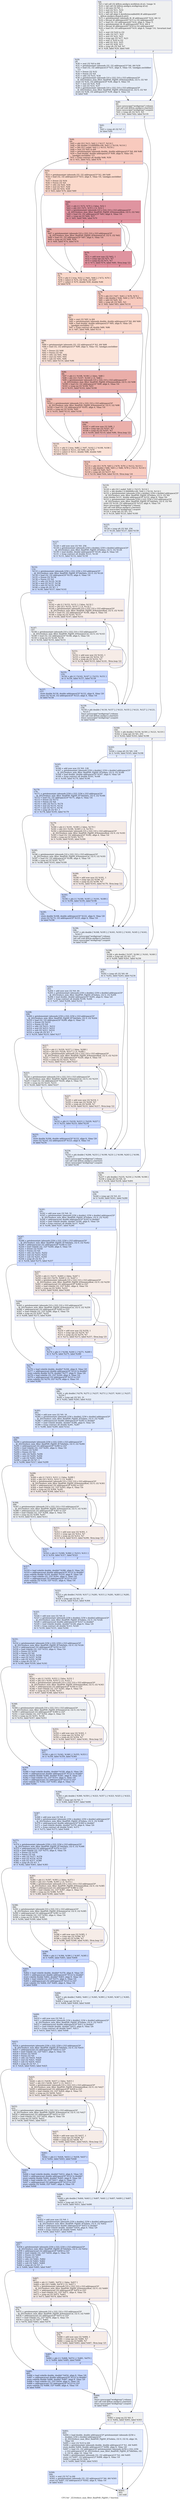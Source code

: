 digraph "CFG for '_Z23reduce_max_filter_finalPdS_PijjiS0_i' function" {
	label="CFG for '_Z23reduce_max_filter_finalPdS_PijjiS0_i' function";

	Node0x6059300 [shape=record,color="#3d50c3ff", style=filled, fillcolor="#dbdcde70",label="{%8:\l  %9 = tail call i32 @llvm.amdgcn.workitem.id.x(), !range !4\l  %10 = tail call i32 @llvm.amdgcn.workgroup.id.x()\l  %11 = shl nsw i32 %5, 1\l  %12 = mul i32 %11, %10\l  %13 = add i32 %12, %9\l  %14 = tail call align 4 dereferenceable(64) i8 addrspace(4)*\l... @llvm.amdgcn.dispatch.ptr()\l  %15 = getelementptr inbounds i8, i8 addrspace(4)* %14, i64 12\l  %16 = bitcast i8 addrspace(4)* %15 to i32 addrspace(4)*\l  %17 = load i32, i32 addrspace(4)* %16, align 4, !tbaa !5\l  %18 = getelementptr i8, i8 addrspace(4)* %14, i64 4\l  %19 = bitcast i8 addrspace(4)* %18 to i16 addrspace(4)*\l  %20 = load i16, i16 addrspace(4)* %19, align 4, !range !14, !invariant.load\l... !15\l  %21 = zext i16 %20 to i32\l  %22 = udiv i32 %17, %21\l  %23 = mul i32 %22, %21\l  %24 = icmp ugt i32 %17, %23\l  %25 = zext i1 %24 to i32\l  %26 = add i32 %22, %25\l  %27 = mul i32 %26, %11\l  %28 = icmp ult i32 %9, %7\l  br i1 %28, label %29, label %40\l|{<s0>T|<s1>F}}"];
	Node0x6059300:s0 -> Node0x605b970;
	Node0x6059300:s1 -> Node0x605ba00;
	Node0x605b970 [shape=record,color="#3d50c3ff", style=filled, fillcolor="#c7d7f070",label="{%29:\l29:                                               \l  %30 = zext i32 %9 to i64\l  %31 = getelementptr inbounds i32, i32 addrspace(1)* %6, i64 %30\l  %32 = load i32, i32 addrspace(1)* %31, align 4, !tbaa !16, !amdgpu.noclobber\l... !15\l  %33 = freeze i32 %32\l  %34 = freeze i32 %4\l  %35 = udiv i32 %33, %34\l  %36 = getelementptr inbounds [10 x i32], [10 x i32] addrspace(3)*\l... @_ZZ23reduce_max_filter_finalPdS_PijjiS0_iE9smaxesRow, i32 0, i32 %9\l  store i32 %35, i32 addrspace(3)* %36, align 4, !tbaa !16\l  %37 = mul i32 %35, %34\l  %38 = sub i32 %33, %37\l  %39 = getelementptr inbounds [10 x i32], [10 x i32] addrspace(3)*\l... @_ZZ23reduce_max_filter_finalPdS_PijjiS0_iE9smaxesCol, i32 0, i32 %9\l  store i32 %38, i32 addrspace(3)* %39, align 4, !tbaa !16\l  br label %40\l}"];
	Node0x605b970 -> Node0x605ba00;
	Node0x605ba00 [shape=record,color="#3d50c3ff", style=filled, fillcolor="#dbdcde70",label="{%40:\l40:                                               \l  fence syncscope(\"workgroup\") release\l  tail call void @llvm.amdgcn.s.barrier()\l  fence syncscope(\"workgroup\") acquire\l  %41 = icmp ult i32 %13, %3\l  br i1 %41, label %42, label %119\l|{<s0>T|<s1>F}}"];
	Node0x605ba00:s0 -> Node0x605d4a0;
	Node0x605ba00:s1 -> Node0x605d530;
	Node0x605d4a0 [shape=record,color="#3d50c3ff", style=filled, fillcolor="#c7d7f070",label="{%42:\l42:                                               \l  %43 = icmp slt i32 %7, 1\l  br label %44\l}"];
	Node0x605d4a0 -> Node0x605d700;
	Node0x605d700 [shape=record,color="#3d50c3ff", style=filled, fillcolor="#ef886b70",label="{%44:\l44:                                               \l  %45 = phi i32 [ %13, %42 ], [ %117, %114 ]\l  %46 = phi double [ 0.000000e+00, %42 ], [ %116, %114 ]\l  %47 = phi i32 [ undef, %42 ], [ %115, %114 ]\l  %48 = zext i32 %45 to i64\l  %49 = getelementptr inbounds double, double addrspace(1)* %0, i64 %48\l  %50 = load double, double addrspace(1)* %49, align 8, !tbaa !20,\l... !amdgpu.noclobber !15\l  %51 = fcmp contract olt double %46, %50\l  br i1 %51, label %52, label %78\l|{<s0>T|<s1>F}}"];
	Node0x605d700:s0 -> Node0x605e930;
	Node0x605d700:s1 -> Node0x605e9c0;
	Node0x605e930 [shape=record,color="#3d50c3ff", style=filled, fillcolor="#f7a88970",label="{%52:\l52:                                               \l  %53 = getelementptr inbounds i32, i32 addrspace(1)* %2, i64 %48\l  %54 = load i32, i32 addrspace(1)* %53, align 4, !tbaa !16, !amdgpu.noclobber\l... !15\l  %55 = freeze i32 %54\l  %56 = freeze i32 %4\l  %57 = sdiv i32 %55, %56\l  %58 = mul i32 %57, %56\l  %59 = sub i32 %55, %58\l  br i1 %43, label %74, label %60\l|{<s0>T|<s1>F}}"];
	Node0x605e930:s0 -> Node0x605eea0;
	Node0x605e930:s1 -> Node0x605ef30;
	Node0x605ef30 [shape=record,color="#b70d28ff", style=filled, fillcolor="#b70d2870",label="{%60:\l60:                                               \l  %61 = phi i1 [ %72, %70 ], [ false, %52 ]\l  %62 = phi i32 [ %71, %70 ], [ 0, %52 ]\l  %63 = getelementptr inbounds [10 x i32], [10 x i32] addrspace(3)*\l... @_ZZ23reduce_max_filter_finalPdS_PijjiS0_iE9smaxesRow, i32 0, i32 %62\l  %64 = load i32, i32 addrspace(3)* %63, align 4, !tbaa !16\l  %65 = icmp eq i32 %64, %57\l  br i1 %65, label %66, label %70\l|{<s0>T|<s1>F}}"];
	Node0x605ef30:s0 -> Node0x605c4a0;
	Node0x605ef30:s1 -> Node0x605f070;
	Node0x605c4a0 [shape=record,color="#3d50c3ff", style=filled, fillcolor="#d0473d70",label="{%66:\l66:                                               \l  %67 = getelementptr inbounds [10 x i32], [10 x i32] addrspace(3)*\l... @_ZZ23reduce_max_filter_finalPdS_PijjiS0_iE9smaxesCol, i32 0, i32 %62\l  %68 = load i32, i32 addrspace(3)* %67, align 4, !tbaa !16\l  %69 = icmp eq i32 %68, %59\l  br i1 %69, label %74, label %70\l|{<s0>T|<s1>F}}"];
	Node0x605c4a0:s0 -> Node0x605eea0;
	Node0x605c4a0:s1 -> Node0x605f070;
	Node0x605f070 [shape=record,color="#b70d28ff", style=filled, fillcolor="#b70d2870",label="{%70:\l70:                                               \l  %71 = add nuw nsw i32 %62, 1\l  %72 = icmp sge i32 %71, %7\l  %73 = icmp eq i32 %71, %7\l  br i1 %73, label %74, label %60, !llvm.loop !22\l|{<s0>T|<s1>F}}"];
	Node0x605f070:s0 -> Node0x605eea0;
	Node0x605f070:s1 -> Node0x605ef30;
	Node0x605eea0 [shape=record,color="#3d50c3ff", style=filled, fillcolor="#f7a88970",label="{%74:\l74:                                               \l  %75 = phi i1 [ true, %52 ], [ %61, %66 ], [ %72, %70 ]\l  %76 = select i1 %75, i32 %54, i32 %47\l  %77 = select i1 %75, double %50, double %46\l  br label %78\l}"];
	Node0x605eea0 -> Node0x605e9c0;
	Node0x605e9c0 [shape=record,color="#3d50c3ff", style=filled, fillcolor="#ef886b70",label="{%78:\l78:                                               \l  %79 = phi i32 [ %47, %44 ], [ %76, %74 ]\l  %80 = phi double [ %46, %44 ], [ %77, %74 ]\l  %81 = add i32 %45, %5\l  %82 = icmp ult i32 %81, %3\l  br i1 %82, label %83, label %114\l|{<s0>T|<s1>F}}"];
	Node0x605e9c0:s0 -> Node0x60602a0;
	Node0x605e9c0:s1 -> Node0x605d7c0;
	Node0x60602a0 [shape=record,color="#3d50c3ff", style=filled, fillcolor="#f7a88970",label="{%83:\l83:                                               \l  %84 = zext i32 %81 to i64\l  %85 = getelementptr inbounds double, double addrspace(1)* %0, i64 %84\l  %86 = load double, double addrspace(1)* %85, align 8, !tbaa !20,\l... !amdgpu.noclobber !15\l  %87 = fcmp contract olt double %80, %86\l  br i1 %87, label %88, label %114\l|{<s0>T|<s1>F}}"];
	Node0x60602a0:s0 -> Node0x6060bc0;
	Node0x60602a0:s1 -> Node0x605d7c0;
	Node0x6060bc0 [shape=record,color="#3d50c3ff", style=filled, fillcolor="#f6bfa670",label="{%88:\l88:                                               \l  %89 = getelementptr inbounds i32, i32 addrspace(1)* %2, i64 %84\l  %90 = load i32, i32 addrspace(1)* %89, align 4, !tbaa !16, !amdgpu.noclobber\l... !15\l  %91 = freeze i32 %90\l  %92 = freeze i32 %4\l  %93 = sdiv i32 %91, %92\l  %94 = mul i32 %93, %92\l  %95 = sub i32 %91, %94\l  br i1 %43, label %110, label %96\l|{<s0>T|<s1>F}}"];
	Node0x6060bc0:s0 -> Node0x6061060;
	Node0x6060bc0:s1 -> Node0x60610b0;
	Node0x60610b0 [shape=record,color="#3d50c3ff", style=filled, fillcolor="#d0473d70",label="{%96:\l96:                                               \l  %97 = phi i1 [ %108, %106 ], [ false, %88 ]\l  %98 = phi i32 [ %107, %106 ], [ 0, %88 ]\l  %99 = getelementptr inbounds [10 x i32], [10 x i32] addrspace(3)*\l... @_ZZ23reduce_max_filter_finalPdS_PijjiS0_iE9smaxesRow, i32 0, i32 %98\l  %100 = load i32, i32 addrspace(3)* %99, align 4, !tbaa !16\l  %101 = icmp eq i32 %100, %93\l  br i1 %101, label %102, label %106\l|{<s0>T|<s1>F}}"];
	Node0x60610b0:s0 -> Node0x6061670;
	Node0x60610b0:s1 -> Node0x60611f0;
	Node0x6061670 [shape=record,color="#3d50c3ff", style=filled, fillcolor="#e5705870",label="{%102:\l102:                                              \l  %103 = getelementptr inbounds [10 x i32], [10 x i32] addrspace(3)*\l... @_ZZ23reduce_max_filter_finalPdS_PijjiS0_iE9smaxesCol, i32 0, i32 %98\l  %104 = load i32, i32 addrspace(3)* %103, align 4, !tbaa !16\l  %105 = icmp eq i32 %104, %95\l  br i1 %105, label %110, label %106\l|{<s0>T|<s1>F}}"];
	Node0x6061670:s0 -> Node0x6061060;
	Node0x6061670:s1 -> Node0x60611f0;
	Node0x60611f0 [shape=record,color="#3d50c3ff", style=filled, fillcolor="#d24b4070",label="{%106:\l106:                                              \l  %107 = add nuw nsw i32 %98, 1\l  %108 = icmp sge i32 %107, %7\l  %109 = icmp eq i32 %107, %7\l  br i1 %109, label %110, label %96, !llvm.loop !22\l|{<s0>T|<s1>F}}"];
	Node0x60611f0:s0 -> Node0x6061060;
	Node0x60611f0:s1 -> Node0x60610b0;
	Node0x6061060 [shape=record,color="#3d50c3ff", style=filled, fillcolor="#f6bfa670",label="{%110:\l110:                                              \l  %111 = phi i1 [ true, %88 ], [ %97, %102 ], [ %108, %106 ]\l  %112 = select i1 %111, i32 %90, i32 %79\l  %113 = select i1 %111, double %86, double %80\l  br label %114\l}"];
	Node0x6061060 -> Node0x605d7c0;
	Node0x605d7c0 [shape=record,color="#3d50c3ff", style=filled, fillcolor="#ef886b70",label="{%114:\l114:                                              \l  %115 = phi i32 [ %79, %83 ], [ %79, %78 ], [ %112, %110 ]\l  %116 = phi double [ %80, %83 ], [ %80, %78 ], [ %113, %110 ]\l  %117 = add i32 %45, %27\l  %118 = icmp ult i32 %117, %3\l  br i1 %118, label %44, label %119, !llvm.loop !24\l|{<s0>T|<s1>F}}"];
	Node0x605d7c0:s0 -> Node0x605d700;
	Node0x605d7c0:s1 -> Node0x605d530;
	Node0x605d530 [shape=record,color="#3d50c3ff", style=filled, fillcolor="#dbdcde70",label="{%119:\l119:                                              \l  %120 = phi i32 [ undef, %40 ], [ %115, %114 ]\l  %121 = phi double [ 0.000000e+00, %40 ], [ %116, %114 ]\l  %122 = getelementptr inbounds [256 x double], [256 x double] addrspace(3)*\l... @_ZZ23reduce_max_filter_finalPdS_PijjiS0_iE5sdata, i32 0, i32 %9\l  store double %121, double addrspace(3)* %122, align 8, !tbaa !20\l  %123 = getelementptr inbounds [256 x i32], [256 x i32] addrspace(3)*\l... @_ZZ23reduce_max_filter_finalPdS_PijjiS0_iE7idxData, i32 0, i32 %9\l  store i32 %120, i32 addrspace(3)* %123, align 4, !tbaa !16\l  fence syncscope(\"workgroup\") release\l  tail call void @llvm.amdgcn.s.barrier()\l  fence syncscope(\"workgroup\") acquire\l  %124 = icmp sgt i32 %5, 511\l  br i1 %124, label %125, label %160\l|{<s0>T|<s1>F}}"];
	Node0x605d530:s0 -> Node0x6062f30;
	Node0x605d530:s1 -> Node0x6062f80;
	Node0x6062f30 [shape=record,color="#3d50c3ff", style=filled, fillcolor="#c7d7f070",label="{%125:\l125:                                              \l  %126 = icmp ult i32 %9, 256\l  br i1 %126, label %127, label %158\l|{<s0>T|<s1>F}}"];
	Node0x6062f30:s0 -> Node0x6063110;
	Node0x6062f30:s1 -> Node0x6063160;
	Node0x6063110 [shape=record,color="#3d50c3ff", style=filled, fillcolor="#aec9fc70",label="{%127:\l127:                                              \l  %128 = add nuw nsw i32 %9, 256\l  %129 = getelementptr inbounds [256 x double], [256 x double] addrspace(3)*\l... @_ZZ23reduce_max_filter_finalPdS_PijjiS0_iE5sdata, i32 0, i32 %128\l  %130 = load double, double addrspace(3)* %129, align 8, !tbaa !20\l  %131 = fcmp contract olt double %121, %130\l  br i1 %131, label %132, label %158\l|{<s0>T|<s1>F}}"];
	Node0x6063110:s0 -> Node0x605f680;
	Node0x6063110:s1 -> Node0x6063160;
	Node0x605f680 [shape=record,color="#3d50c3ff", style=filled, fillcolor="#93b5fe70",label="{%132:\l132:                                              \l  %133 = getelementptr inbounds [256 x i32], [256 x i32] addrspace(3)*\l... @_ZZ23reduce_max_filter_finalPdS_PijjiS0_iE7idxData, i32 0, i32 %128\l  %134 = load i32, i32 addrspace(3)* %133, align 4, !tbaa !16\l  %135 = freeze i32 %134\l  %136 = freeze i32 %4\l  %137 = sdiv i32 %135, %136\l  %138 = mul i32 %137, %136\l  %139 = sub i32 %135, %138\l  %140 = icmp slt i32 %7, 1\l  br i1 %140, label %157, label %141\l|{<s0>T|<s1>F}}"];
	Node0x605f680:s0 -> Node0x6063e20;
	Node0x605f680:s1 -> Node0x6063e70;
	Node0x6063e70 [shape=record,color="#3d50c3ff", style=filled, fillcolor="#ead5c970",label="{%141:\l141:                                              \l  %142 = phi i1 [ %153, %151 ], [ false, %132 ]\l  %143 = phi i32 [ %152, %151 ], [ 0, %132 ]\l  %144 = getelementptr inbounds [10 x i32], [10 x i32] addrspace(3)*\l... @_ZZ23reduce_max_filter_finalPdS_PijjiS0_iE9smaxesRow, i32 0, i32 %143\l  %145 = load i32, i32 addrspace(3)* %144, align 4, !tbaa !16\l  %146 = icmp eq i32 %145, %137\l  br i1 %146, label %147, label %151\l|{<s0>T|<s1>F}}"];
	Node0x6063e70:s0 -> Node0x60642e0;
	Node0x6063e70:s1 -> Node0x6063f70;
	Node0x60642e0 [shape=record,color="#3d50c3ff", style=filled, fillcolor="#d6dce470",label="{%147:\l147:                                              \l  %148 = getelementptr inbounds [10 x i32], [10 x i32] addrspace(3)*\l... @_ZZ23reduce_max_filter_finalPdS_PijjiS0_iE9smaxesCol, i32 0, i32 %143\l  %149 = load i32, i32 addrspace(3)* %148, align 4, !tbaa !16\l  %150 = icmp eq i32 %149, %139\l  br i1 %150, label %155, label %151\l|{<s0>T|<s1>F}}"];
	Node0x60642e0:s0 -> Node0x60645a0;
	Node0x60642e0:s1 -> Node0x6063f70;
	Node0x6063f70 [shape=record,color="#3d50c3ff", style=filled, fillcolor="#ead5c970",label="{%151:\l151:                                              \l  %152 = add nuw nsw i32 %143, 1\l  %153 = icmp sge i32 %152, %7\l  %154 = icmp eq i32 %152, %7\l  br i1 %154, label %155, label %141, !llvm.loop !22\l|{<s0>T|<s1>F}}"];
	Node0x6063f70:s0 -> Node0x60645a0;
	Node0x6063f70:s1 -> Node0x6063e70;
	Node0x60645a0 [shape=record,color="#3d50c3ff", style=filled, fillcolor="#85a8fc70",label="{%155:\l155:                                              \l  %156 = phi i1 [ %142, %147 ], [ %153, %151 ]\l  br i1 %156, label %157, label %158\l|{<s0>T|<s1>F}}"];
	Node0x60645a0:s0 -> Node0x6063e20;
	Node0x60645a0:s1 -> Node0x6063160;
	Node0x6063e20 [shape=record,color="#3d50c3ff", style=filled, fillcolor="#85a8fc70",label="{%157:\l157:                                              \l  store double %130, double addrspace(3)* %122, align 8, !tbaa !20\l  store i32 %134, i32 addrspace(3)* %123, align 4, !tbaa !16\l  br label %158\l}"];
	Node0x6063e20 -> Node0x6063160;
	Node0x6063160 [shape=record,color="#3d50c3ff", style=filled, fillcolor="#c7d7f070",label="{%158:\l158:                                              \l  %159 = phi double [ %130, %157 ], [ %121, %155 ], [ %121, %127 ], [ %121,\l... %125 ]\l  fence syncscope(\"workgroup\") release\l  tail call void @llvm.amdgcn.s.barrier()\l  fence syncscope(\"workgroup\") acquire\l  br label %160\l}"];
	Node0x6063160 -> Node0x6062f80;
	Node0x6062f80 [shape=record,color="#3d50c3ff", style=filled, fillcolor="#dbdcde70",label="{%160:\l160:                                              \l  %161 = phi double [ %159, %158 ], [ %121, %119 ]\l  %162 = icmp sgt i32 %5, 255\l  br i1 %162, label %163, label %198\l|{<s0>T|<s1>F}}"];
	Node0x6062f80:s0 -> Node0x6064fb0;
	Node0x6062f80:s1 -> Node0x6065000;
	Node0x6064fb0 [shape=record,color="#3d50c3ff", style=filled, fillcolor="#c7d7f070",label="{%163:\l163:                                              \l  %164 = icmp ult i32 %9, 128\l  br i1 %164, label %165, label %196\l|{<s0>T|<s1>F}}"];
	Node0x6064fb0:s0 -> Node0x6065190;
	Node0x6064fb0:s1 -> Node0x60651e0;
	Node0x6065190 [shape=record,color="#3d50c3ff", style=filled, fillcolor="#aec9fc70",label="{%165:\l165:                                              \l  %166 = add nuw nsw i32 %9, 128\l  %167 = getelementptr inbounds [256 x double], [256 x double] addrspace(3)*\l... @_ZZ23reduce_max_filter_finalPdS_PijjiS0_iE5sdata, i32 0, i32 %166\l  %168 = load double, double addrspace(3)* %167, align 8, !tbaa !20\l  %169 = fcmp contract olt double %161, %168\l  br i1 %169, label %170, label %196\l|{<s0>T|<s1>F}}"];
	Node0x6065190:s0 -> Node0x6065590;
	Node0x6065190:s1 -> Node0x60651e0;
	Node0x6065590 [shape=record,color="#3d50c3ff", style=filled, fillcolor="#93b5fe70",label="{%170:\l170:                                              \l  %171 = getelementptr inbounds [256 x i32], [256 x i32] addrspace(3)*\l... @_ZZ23reduce_max_filter_finalPdS_PijjiS0_iE7idxData, i32 0, i32 %166\l  %172 = load i32, i32 addrspace(3)* %171, align 4, !tbaa !16\l  %173 = freeze i32 %172\l  %174 = freeze i32 %4\l  %175 = sdiv i32 %173, %174\l  %176 = mul i32 %175, %174\l  %177 = sub i32 %173, %176\l  %178 = icmp slt i32 %7, 1\l  br i1 %178, label %195, label %179\l|{<s0>T|<s1>F}}"];
	Node0x6065590:s0 -> Node0x6065ae0;
	Node0x6065590:s1 -> Node0x6065b30;
	Node0x6065b30 [shape=record,color="#3d50c3ff", style=filled, fillcolor="#ead5c970",label="{%179:\l179:                                              \l  %180 = phi i1 [ %191, %189 ], [ false, %170 ]\l  %181 = phi i32 [ %190, %189 ], [ 0, %170 ]\l  %182 = getelementptr inbounds [10 x i32], [10 x i32] addrspace(3)*\l... @_ZZ23reduce_max_filter_finalPdS_PijjiS0_iE9smaxesRow, i32 0, i32 %181\l  %183 = load i32, i32 addrspace(3)* %182, align 4, !tbaa !16\l  %184 = icmp eq i32 %183, %175\l  br i1 %184, label %185, label %189\l|{<s0>T|<s1>F}}"];
	Node0x6065b30:s0 -> Node0x6065fd0;
	Node0x6065b30:s1 -> Node0x6065c30;
	Node0x6065fd0 [shape=record,color="#3d50c3ff", style=filled, fillcolor="#d6dce470",label="{%185:\l185:                                              \l  %186 = getelementptr inbounds [10 x i32], [10 x i32] addrspace(3)*\l... @_ZZ23reduce_max_filter_finalPdS_PijjiS0_iE9smaxesCol, i32 0, i32 %181\l  %187 = load i32, i32 addrspace(3)* %186, align 4, !tbaa !16\l  %188 = icmp eq i32 %187, %177\l  br i1 %188, label %193, label %189\l|{<s0>T|<s1>F}}"];
	Node0x6065fd0:s0 -> Node0x6066290;
	Node0x6065fd0:s1 -> Node0x6065c30;
	Node0x6065c30 [shape=record,color="#3d50c3ff", style=filled, fillcolor="#ead5c970",label="{%189:\l189:                                              \l  %190 = add nuw nsw i32 %181, 1\l  %191 = icmp sge i32 %190, %7\l  %192 = icmp eq i32 %190, %7\l  br i1 %192, label %193, label %179, !llvm.loop !22\l|{<s0>T|<s1>F}}"];
	Node0x6065c30:s0 -> Node0x6066290;
	Node0x6065c30:s1 -> Node0x6065b30;
	Node0x6066290 [shape=record,color="#3d50c3ff", style=filled, fillcolor="#85a8fc70",label="{%193:\l193:                                              \l  %194 = phi i1 [ %180, %185 ], [ %191, %189 ]\l  br i1 %194, label %195, label %196\l|{<s0>T|<s1>F}}"];
	Node0x6066290:s0 -> Node0x6065ae0;
	Node0x6066290:s1 -> Node0x60651e0;
	Node0x6065ae0 [shape=record,color="#3d50c3ff", style=filled, fillcolor="#85a8fc70",label="{%195:\l195:                                              \l  store double %168, double addrspace(3)* %122, align 8, !tbaa !20\l  store i32 %172, i32 addrspace(3)* %123, align 4, !tbaa !16\l  br label %196\l}"];
	Node0x6065ae0 -> Node0x60651e0;
	Node0x60651e0 [shape=record,color="#3d50c3ff", style=filled, fillcolor="#c7d7f070",label="{%196:\l196:                                              \l  %197 = phi double [ %168, %195 ], [ %161, %193 ], [ %161, %165 ], [ %161,\l... %163 ]\l  fence syncscope(\"workgroup\") release\l  tail call void @llvm.amdgcn.s.barrier()\l  fence syncscope(\"workgroup\") acquire\l  br label %198\l}"];
	Node0x60651e0 -> Node0x6065000;
	Node0x6065000 [shape=record,color="#3d50c3ff", style=filled, fillcolor="#dbdcde70",label="{%198:\l198:                                              \l  %199 = phi double [ %197, %196 ], [ %161, %160 ]\l  %200 = icmp sgt i32 %5, 127\l  br i1 %200, label %201, label %236\l|{<s0>T|<s1>F}}"];
	Node0x6065000:s0 -> Node0x6066ca0;
	Node0x6065000:s1 -> Node0x6066cf0;
	Node0x6066ca0 [shape=record,color="#3d50c3ff", style=filled, fillcolor="#c7d7f070",label="{%201:\l201:                                              \l  %202 = icmp ult i32 %9, 64\l  br i1 %202, label %203, label %234\l|{<s0>T|<s1>F}}"];
	Node0x6066ca0:s0 -> Node0x6066e80;
	Node0x6066ca0:s1 -> Node0x6066ed0;
	Node0x6066e80 [shape=record,color="#3d50c3ff", style=filled, fillcolor="#aec9fc70",label="{%203:\l203:                                              \l  %204 = add nuw nsw i32 %9, 64\l  %205 = getelementptr inbounds [256 x double], [256 x double] addrspace(3)*\l... @_ZZ23reduce_max_filter_finalPdS_PijjiS0_iE5sdata, i32 0, i32 %204\l  %206 = load double, double addrspace(3)* %205, align 8, !tbaa !20\l  %207 = fcmp contract olt double %199, %206\l  br i1 %207, label %208, label %234\l|{<s0>T|<s1>F}}"];
	Node0x6066e80:s0 -> Node0x6067280;
	Node0x6066e80:s1 -> Node0x6066ed0;
	Node0x6067280 [shape=record,color="#3d50c3ff", style=filled, fillcolor="#93b5fe70",label="{%208:\l208:                                              \l  %209 = getelementptr inbounds [256 x i32], [256 x i32] addrspace(3)*\l... @_ZZ23reduce_max_filter_finalPdS_PijjiS0_iE7idxData, i32 0, i32 %204\l  %210 = load i32, i32 addrspace(3)* %209, align 4, !tbaa !16\l  %211 = freeze i32 %210\l  %212 = freeze i32 %4\l  %213 = sdiv i32 %211, %212\l  %214 = mul i32 %213, %212\l  %215 = sub i32 %211, %214\l  %216 = icmp slt i32 %7, 1\l  br i1 %216, label %233, label %217\l|{<s0>T|<s1>F}}"];
	Node0x6067280:s0 -> Node0x60677d0;
	Node0x6067280:s1 -> Node0x6067820;
	Node0x6067820 [shape=record,color="#3d50c3ff", style=filled, fillcolor="#ead5c970",label="{%217:\l217:                                              \l  %218 = phi i1 [ %229, %227 ], [ false, %208 ]\l  %219 = phi i32 [ %228, %227 ], [ 0, %208 ]\l  %220 = getelementptr inbounds [10 x i32], [10 x i32] addrspace(3)*\l... @_ZZ23reduce_max_filter_finalPdS_PijjiS0_iE9smaxesRow, i32 0, i32 %219\l  %221 = load i32, i32 addrspace(3)* %220, align 4, !tbaa !16\l  %222 = icmp eq i32 %221, %213\l  br i1 %222, label %223, label %227\l|{<s0>T|<s1>F}}"];
	Node0x6067820:s0 -> Node0x6067cf0;
	Node0x6067820:s1 -> Node0x6067920;
	Node0x6067cf0 [shape=record,color="#3d50c3ff", style=filled, fillcolor="#d6dce470",label="{%223:\l223:                                              \l  %224 = getelementptr inbounds [10 x i32], [10 x i32] addrspace(3)*\l... @_ZZ23reduce_max_filter_finalPdS_PijjiS0_iE9smaxesCol, i32 0, i32 %219\l  %225 = load i32, i32 addrspace(3)* %224, align 4, !tbaa !16\l  %226 = icmp eq i32 %225, %215\l  br i1 %226, label %231, label %227\l|{<s0>T|<s1>F}}"];
	Node0x6067cf0:s0 -> Node0x6067fb0;
	Node0x6067cf0:s1 -> Node0x6067920;
	Node0x6067920 [shape=record,color="#3d50c3ff", style=filled, fillcolor="#ead5c970",label="{%227:\l227:                                              \l  %228 = add nuw nsw i32 %219, 1\l  %229 = icmp sge i32 %228, %7\l  %230 = icmp eq i32 %228, %7\l  br i1 %230, label %231, label %217, !llvm.loop !22\l|{<s0>T|<s1>F}}"];
	Node0x6067920:s0 -> Node0x6067fb0;
	Node0x6067920:s1 -> Node0x6067820;
	Node0x6067fb0 [shape=record,color="#3d50c3ff", style=filled, fillcolor="#85a8fc70",label="{%231:\l231:                                              \l  %232 = phi i1 [ %218, %223 ], [ %229, %227 ]\l  br i1 %232, label %233, label %234\l|{<s0>T|<s1>F}}"];
	Node0x6067fb0:s0 -> Node0x60677d0;
	Node0x6067fb0:s1 -> Node0x6066ed0;
	Node0x60677d0 [shape=record,color="#3d50c3ff", style=filled, fillcolor="#85a8fc70",label="{%233:\l233:                                              \l  store double %206, double addrspace(3)* %122, align 8, !tbaa !20\l  store i32 %210, i32 addrspace(3)* %123, align 4, !tbaa !16\l  br label %234\l}"];
	Node0x60677d0 -> Node0x6066ed0;
	Node0x6066ed0 [shape=record,color="#3d50c3ff", style=filled, fillcolor="#c7d7f070",label="{%234:\l234:                                              \l  %235 = phi double [ %206, %233 ], [ %199, %231 ], [ %199, %203 ], [ %199,\l... %201 ]\l  fence syncscope(\"workgroup\") release\l  tail call void @llvm.amdgcn.s.barrier()\l  fence syncscope(\"workgroup\") acquire\l  br label %236\l}"];
	Node0x6066ed0 -> Node0x6066cf0;
	Node0x6066cf0 [shape=record,color="#3d50c3ff", style=filled, fillcolor="#dbdcde70",label="{%236:\l236:                                              \l  %237 = phi double [ %235, %234 ], [ %199, %198 ]\l  %238 = icmp ult i32 %9, 32\l  br i1 %238, label %239, label %491\l|{<s0>T|<s1>F}}"];
	Node0x6066cf0:s0 -> Node0x60689c0;
	Node0x6066cf0:s1 -> Node0x6068a10;
	Node0x60689c0 [shape=record,color="#3d50c3ff", style=filled, fillcolor="#c7d7f070",label="{%239:\l239:                                              \l  %240 = icmp sgt i32 %5, 63\l  br i1 %240, label %241, label %280\l|{<s0>T|<s1>F}}"];
	Node0x60689c0:s0 -> Node0x6068ba0;
	Node0x60689c0:s1 -> Node0x6068bf0;
	Node0x6068ba0 [shape=record,color="#3d50c3ff", style=filled, fillcolor="#aec9fc70",label="{%241:\l241:                                              \l  %242 = add nuw nsw i32 %9, 32\l  %243 = getelementptr inbounds [256 x double], [256 x double] addrspace(3)*\l... @_ZZ23reduce_max_filter_finalPdS_PijjiS0_iE5sdata, i32 0, i32 %242\l  %244 = addrspacecast double addrspace(3)* %243 to double*\l  %245 = load volatile double, double* %244, align 8, !tbaa !20\l  %246 = fcmp contract olt double %237, %245\l  br i1 %246, label %247, label %280\l|{<s0>T|<s1>F}}"];
	Node0x6068ba0:s0 -> Node0x6069010;
	Node0x6068ba0:s1 -> Node0x6068bf0;
	Node0x6069010 [shape=record,color="#3d50c3ff", style=filled, fillcolor="#93b5fe70",label="{%247:\l247:                                              \l  %248 = getelementptr inbounds [256 x i32], [256 x i32] addrspace(3)*\l... @_ZZ23reduce_max_filter_finalPdS_PijjiS0_iE7idxData, i32 0, i32 %242\l  %249 = addrspacecast i32 addrspace(3)* %248 to i32*\l  %250 = load volatile i32, i32* %249, align 4, !tbaa !16\l  %251 = freeze i32 %250\l  %252 = freeze i32 %4\l  %253 = sdiv i32 %251, %252\l  %254 = mul i32 %253, %252\l  %255 = sub i32 %251, %254\l  %256 = icmp slt i32 %7, 1\l  br i1 %256, label %275, label %257\l|{<s0>T|<s1>F}}"];
	Node0x6069010:s0 -> Node0x6068d80;
	Node0x6069010:s1 -> Node0x60632f0;
	Node0x60632f0 [shape=record,color="#3d50c3ff", style=filled, fillcolor="#ead5c970",label="{%257:\l257:                                              \l  %258 = phi i1 [ %271, %269 ], [ false, %247 ]\l  %259 = phi i32 [ %270, %269 ], [ 0, %247 ]\l  %260 = getelementptr inbounds [10 x i32], [10 x i32] addrspace(3)*\l... @_ZZ23reduce_max_filter_finalPdS_PijjiS0_iE9smaxesRow, i32 0, i32 %259\l  %261 = addrspacecast i32 addrspace(3)* %260 to i32*\l  %262 = load volatile i32, i32* %261, align 4, !tbaa !16\l  %263 = icmp eq i32 %262, %253\l  br i1 %263, label %264, label %269\l|{<s0>T|<s1>F}}"];
	Node0x60632f0:s0 -> Node0x6063890;
	Node0x60632f0:s1 -> Node0x60633f0;
	Node0x6063890 [shape=record,color="#3d50c3ff", style=filled, fillcolor="#d6dce470",label="{%264:\l264:                                              \l  %265 = getelementptr inbounds [10 x i32], [10 x i32] addrspace(3)*\l... @_ZZ23reduce_max_filter_finalPdS_PijjiS0_iE9smaxesCol, i32 0, i32 %259\l  %266 = addrspacecast i32 addrspace(3)* %265 to i32*\l  %267 = load volatile i32, i32* %266, align 4, !tbaa !16\l  %268 = icmp eq i32 %267, %255\l  br i1 %268, label %273, label %269\l|{<s0>T|<s1>F}}"];
	Node0x6063890:s0 -> Node0x606a6e0;
	Node0x6063890:s1 -> Node0x60633f0;
	Node0x60633f0 [shape=record,color="#3d50c3ff", style=filled, fillcolor="#ead5c970",label="{%269:\l269:                                              \l  %270 = add nuw nsw i32 %259, 1\l  %271 = icmp sge i32 %270, %7\l  %272 = icmp eq i32 %270, %7\l  br i1 %272, label %273, label %257, !llvm.loop !25\l|{<s0>T|<s1>F}}"];
	Node0x60633f0:s0 -> Node0x606a6e0;
	Node0x60633f0:s1 -> Node0x60632f0;
	Node0x606a6e0 [shape=record,color="#3d50c3ff", style=filled, fillcolor="#85a8fc70",label="{%273:\l273:                                              \l  %274 = phi i1 [ %258, %264 ], [ %271, %269 ]\l  br i1 %274, label %275, label %280\l|{<s0>T|<s1>F}}"];
	Node0x606a6e0:s0 -> Node0x6068d80;
	Node0x606a6e0:s1 -> Node0x6068bf0;
	Node0x6068d80 [shape=record,color="#3d50c3ff", style=filled, fillcolor="#85a8fc70",label="{%275:\l275:                                              \l  %276 = load volatile double, double* %244, align 8, !tbaa !20\l  %277 = addrspacecast double addrspace(3)* %122 to double*\l  store volatile double %276, double* %277, align 8, !tbaa !20\l  %278 = load volatile i32, i32* %249, align 4, !tbaa !16\l  %279 = addrspacecast i32 addrspace(3)* %123 to i32*\l  store volatile i32 %278, i32* %279, align 4, !tbaa !16\l  br label %280\l}"];
	Node0x6068d80 -> Node0x6068bf0;
	Node0x6068bf0 [shape=record,color="#3d50c3ff", style=filled, fillcolor="#c7d7f070",label="{%280:\l280:                                              \l  %281 = phi double [ %276, %275 ], [ %237, %273 ], [ %237, %241 ], [ %237,\l... %239 ]\l  %282 = icmp sgt i32 %5, 31\l  br i1 %282, label %283, label %322\l|{<s0>T|<s1>F}}"];
	Node0x6068bf0:s0 -> Node0x60599a0;
	Node0x6068bf0:s1 -> Node0x60599f0;
	Node0x60599a0 [shape=record,color="#3d50c3ff", style=filled, fillcolor="#aec9fc70",label="{%283:\l283:                                              \l  %284 = add nuw nsw i32 %9, 16\l  %285 = getelementptr inbounds [256 x double], [256 x double] addrspace(3)*\l... @_ZZ23reduce_max_filter_finalPdS_PijjiS0_iE5sdata, i32 0, i32 %284\l  %286 = addrspacecast double addrspace(3)* %285 to double*\l  %287 = load volatile double, double* %286, align 8, !tbaa !20\l  %288 = fcmp contract olt double %281, %287\l  br i1 %288, label %289, label %322\l|{<s0>T|<s1>F}}"];
	Node0x60599a0:s0 -> Node0x6059e10;
	Node0x60599a0:s1 -> Node0x60599f0;
	Node0x6059e10 [shape=record,color="#3d50c3ff", style=filled, fillcolor="#93b5fe70",label="{%289:\l289:                                              \l  %290 = getelementptr inbounds [256 x i32], [256 x i32] addrspace(3)*\l... @_ZZ23reduce_max_filter_finalPdS_PijjiS0_iE7idxData, i32 0, i32 %284\l  %291 = addrspacecast i32 addrspace(3)* %290 to i32*\l  %292 = load volatile i32, i32* %291, align 4, !tbaa !16\l  %293 = freeze i32 %292\l  %294 = freeze i32 %4\l  %295 = sdiv i32 %293, %294\l  %296 = mul i32 %295, %294\l  %297 = sub i32 %293, %296\l  %298 = icmp slt i32 %7, 1\l  br i1 %298, label %317, label %299\l|{<s0>T|<s1>F}}"];
	Node0x6059e10:s0 -> Node0x606c4d0;
	Node0x6059e10:s1 -> Node0x606c520;
	Node0x606c520 [shape=record,color="#3d50c3ff", style=filled, fillcolor="#ead5c970",label="{%299:\l299:                                              \l  %300 = phi i1 [ %313, %311 ], [ false, %289 ]\l  %301 = phi i32 [ %312, %311 ], [ 0, %289 ]\l  %302 = getelementptr inbounds [10 x i32], [10 x i32] addrspace(3)*\l... @_ZZ23reduce_max_filter_finalPdS_PijjiS0_iE9smaxesRow, i32 0, i32 %301\l  %303 = addrspacecast i32 addrspace(3)* %302 to i32*\l  %304 = load volatile i32, i32* %303, align 4, !tbaa !16\l  %305 = icmp eq i32 %304, %295\l  br i1 %305, label %306, label %311\l|{<s0>T|<s1>F}}"];
	Node0x606c520:s0 -> Node0x606caa0;
	Node0x606c520:s1 -> Node0x606c620;
	Node0x606caa0 [shape=record,color="#3d50c3ff", style=filled, fillcolor="#d6dce470",label="{%306:\l306:                                              \l  %307 = getelementptr inbounds [10 x i32], [10 x i32] addrspace(3)*\l... @_ZZ23reduce_max_filter_finalPdS_PijjiS0_iE9smaxesCol, i32 0, i32 %301\l  %308 = addrspacecast i32 addrspace(3)* %307 to i32*\l  %309 = load volatile i32, i32* %308, align 4, !tbaa !16\l  %310 = icmp eq i32 %309, %297\l  br i1 %310, label %315, label %311\l|{<s0>T|<s1>F}}"];
	Node0x606caa0:s0 -> Node0x606ce10;
	Node0x606caa0:s1 -> Node0x606c620;
	Node0x606c620 [shape=record,color="#3d50c3ff", style=filled, fillcolor="#ead5c970",label="{%311:\l311:                                              \l  %312 = add nuw nsw i32 %301, 1\l  %313 = icmp sge i32 %312, %7\l  %314 = icmp eq i32 %312, %7\l  br i1 %314, label %315, label %299, !llvm.loop !25\l|{<s0>T|<s1>F}}"];
	Node0x606c620:s0 -> Node0x606ce10;
	Node0x606c620:s1 -> Node0x606c520;
	Node0x606ce10 [shape=record,color="#3d50c3ff", style=filled, fillcolor="#85a8fc70",label="{%315:\l315:                                              \l  %316 = phi i1 [ %300, %306 ], [ %313, %311 ]\l  br i1 %316, label %317, label %322\l|{<s0>T|<s1>F}}"];
	Node0x606ce10:s0 -> Node0x606c4d0;
	Node0x606ce10:s1 -> Node0x60599f0;
	Node0x606c4d0 [shape=record,color="#3d50c3ff", style=filled, fillcolor="#85a8fc70",label="{%317:\l317:                                              \l  %318 = load volatile double, double* %286, align 8, !tbaa !20\l  %319 = addrspacecast double addrspace(3)* %122 to double*\l  store volatile double %318, double* %319, align 8, !tbaa !20\l  %320 = load volatile i32, i32* %291, align 4, !tbaa !16\l  %321 = addrspacecast i32 addrspace(3)* %123 to i32*\l  store volatile i32 %320, i32* %321, align 4, !tbaa !16\l  br label %322\l}"];
	Node0x606c4d0 -> Node0x60599f0;
	Node0x60599f0 [shape=record,color="#3d50c3ff", style=filled, fillcolor="#c7d7f070",label="{%322:\l322:                                              \l  %323 = phi double [ %318, %317 ], [ %281, %315 ], [ %281, %283 ], [ %281,\l... %280 ]\l  %324 = icmp sgt i32 %5, 15\l  br i1 %324, label %325, label %364\l|{<s0>T|<s1>F}}"];
	Node0x60599f0:s0 -> Node0x606dd10;
	Node0x60599f0:s1 -> Node0x606dd60;
	Node0x606dd10 [shape=record,color="#3d50c3ff", style=filled, fillcolor="#aec9fc70",label="{%325:\l325:                                              \l  %326 = add nuw nsw i32 %9, 8\l  %327 = getelementptr inbounds [256 x double], [256 x double] addrspace(3)*\l... @_ZZ23reduce_max_filter_finalPdS_PijjiS0_iE5sdata, i32 0, i32 %326\l  %328 = addrspacecast double addrspace(3)* %327 to double*\l  %329 = load volatile double, double* %328, align 8, !tbaa !20\l  %330 = fcmp contract olt double %323, %329\l  br i1 %330, label %331, label %364\l|{<s0>T|<s1>F}}"];
	Node0x606dd10:s0 -> Node0x606e180;
	Node0x606dd10:s1 -> Node0x606dd60;
	Node0x606e180 [shape=record,color="#3d50c3ff", style=filled, fillcolor="#93b5fe70",label="{%331:\l331:                                              \l  %332 = getelementptr inbounds [256 x i32], [256 x i32] addrspace(3)*\l... @_ZZ23reduce_max_filter_finalPdS_PijjiS0_iE7idxData, i32 0, i32 %326\l  %333 = addrspacecast i32 addrspace(3)* %332 to i32*\l  %334 = load volatile i32, i32* %333, align 4, !tbaa !16\l  %335 = freeze i32 %334\l  %336 = freeze i32 %4\l  %337 = sdiv i32 %335, %336\l  %338 = mul i32 %337, %336\l  %339 = sub i32 %335, %338\l  %340 = icmp slt i32 %7, 1\l  br i1 %340, label %359, label %341\l|{<s0>T|<s1>F}}"];
	Node0x606e180:s0 -> Node0x606e740;
	Node0x606e180:s1 -> Node0x606e790;
	Node0x606e790 [shape=record,color="#3d50c3ff", style=filled, fillcolor="#ead5c970",label="{%341:\l341:                                              \l  %342 = phi i1 [ %355, %353 ], [ false, %331 ]\l  %343 = phi i32 [ %354, %353 ], [ 0, %331 ]\l  %344 = getelementptr inbounds [10 x i32], [10 x i32] addrspace(3)*\l... @_ZZ23reduce_max_filter_finalPdS_PijjiS0_iE9smaxesRow, i32 0, i32 %343\l  %345 = addrspacecast i32 addrspace(3)* %344 to i32*\l  %346 = load volatile i32, i32* %345, align 4, !tbaa !16\l  %347 = icmp eq i32 %346, %337\l  br i1 %347, label %348, label %353\l|{<s0>T|<s1>F}}"];
	Node0x606e790:s0 -> Node0x606ed00;
	Node0x606e790:s1 -> Node0x606e8c0;
	Node0x606ed00 [shape=record,color="#3d50c3ff", style=filled, fillcolor="#d6dce470",label="{%348:\l348:                                              \l  %349 = getelementptr inbounds [10 x i32], [10 x i32] addrspace(3)*\l... @_ZZ23reduce_max_filter_finalPdS_PijjiS0_iE9smaxesCol, i32 0, i32 %343\l  %350 = addrspacecast i32 addrspace(3)* %349 to i32*\l  %351 = load volatile i32, i32* %350, align 4, !tbaa !16\l  %352 = icmp eq i32 %351, %339\l  br i1 %352, label %357, label %353\l|{<s0>T|<s1>F}}"];
	Node0x606ed00:s0 -> Node0x606f070;
	Node0x606ed00:s1 -> Node0x606e8c0;
	Node0x606e8c0 [shape=record,color="#3d50c3ff", style=filled, fillcolor="#ead5c970",label="{%353:\l353:                                              \l  %354 = add nuw nsw i32 %343, 1\l  %355 = icmp sge i32 %354, %7\l  %356 = icmp eq i32 %354, %7\l  br i1 %356, label %357, label %341, !llvm.loop !25\l|{<s0>T|<s1>F}}"];
	Node0x606e8c0:s0 -> Node0x606f070;
	Node0x606e8c0:s1 -> Node0x606e790;
	Node0x606f070 [shape=record,color="#3d50c3ff", style=filled, fillcolor="#85a8fc70",label="{%357:\l357:                                              \l  %358 = phi i1 [ %342, %348 ], [ %355, %353 ]\l  br i1 %358, label %359, label %364\l|{<s0>T|<s1>F}}"];
	Node0x606f070:s0 -> Node0x606e740;
	Node0x606f070:s1 -> Node0x606dd60;
	Node0x606e740 [shape=record,color="#3d50c3ff", style=filled, fillcolor="#85a8fc70",label="{%359:\l359:                                              \l  %360 = load volatile double, double* %328, align 8, !tbaa !20\l  %361 = addrspacecast double addrspace(3)* %122 to double*\l  store volatile double %360, double* %361, align 8, !tbaa !20\l  %362 = load volatile i32, i32* %333, align 4, !tbaa !16\l  %363 = addrspacecast i32 addrspace(3)* %123 to i32*\l  store volatile i32 %362, i32* %363, align 4, !tbaa !16\l  br label %364\l}"];
	Node0x606e740 -> Node0x606dd60;
	Node0x606dd60 [shape=record,color="#3d50c3ff", style=filled, fillcolor="#c7d7f070",label="{%364:\l364:                                              \l  %365 = phi double [ %360, %359 ], [ %323, %357 ], [ %323, %325 ], [ %323,\l... %322 ]\l  %366 = icmp sgt i32 %5, 7\l  br i1 %366, label %367, label %406\l|{<s0>T|<s1>F}}"];
	Node0x606dd60:s0 -> Node0x606f9b0;
	Node0x606dd60:s1 -> Node0x606fa00;
	Node0x606f9b0 [shape=record,color="#3d50c3ff", style=filled, fillcolor="#aec9fc70",label="{%367:\l367:                                              \l  %368 = add nuw nsw i32 %9, 4\l  %369 = getelementptr inbounds [256 x double], [256 x double] addrspace(3)*\l... @_ZZ23reduce_max_filter_finalPdS_PijjiS0_iE5sdata, i32 0, i32 %368\l  %370 = addrspacecast double addrspace(3)* %369 to double*\l  %371 = load volatile double, double* %370, align 8, !tbaa !20\l  %372 = fcmp contract olt double %365, %371\l  br i1 %372, label %373, label %406\l|{<s0>T|<s1>F}}"];
	Node0x606f9b0:s0 -> Node0x606fe20;
	Node0x606f9b0:s1 -> Node0x606fa00;
	Node0x606fe20 [shape=record,color="#3d50c3ff", style=filled, fillcolor="#93b5fe70",label="{%373:\l373:                                              \l  %374 = getelementptr inbounds [256 x i32], [256 x i32] addrspace(3)*\l... @_ZZ23reduce_max_filter_finalPdS_PijjiS0_iE7idxData, i32 0, i32 %368\l  %375 = addrspacecast i32 addrspace(3)* %374 to i32*\l  %376 = load volatile i32, i32* %375, align 4, !tbaa !16\l  %377 = freeze i32 %376\l  %378 = freeze i32 %4\l  %379 = sdiv i32 %377, %378\l  %380 = mul i32 %379, %378\l  %381 = sub i32 %377, %380\l  %382 = icmp slt i32 %7, 1\l  br i1 %382, label %401, label %383\l|{<s0>T|<s1>F}}"];
	Node0x606fe20:s0 -> Node0x60703e0;
	Node0x606fe20:s1 -> Node0x6070430;
	Node0x6070430 [shape=record,color="#3d50c3ff", style=filled, fillcolor="#ead5c970",label="{%383:\l383:                                              \l  %384 = phi i1 [ %397, %395 ], [ false, %373 ]\l  %385 = phi i32 [ %396, %395 ], [ 0, %373 ]\l  %386 = getelementptr inbounds [10 x i32], [10 x i32] addrspace(3)*\l... @_ZZ23reduce_max_filter_finalPdS_PijjiS0_iE9smaxesRow, i32 0, i32 %385\l  %387 = addrspacecast i32 addrspace(3)* %386 to i32*\l  %388 = load volatile i32, i32* %387, align 4, !tbaa !16\l  %389 = icmp eq i32 %388, %379\l  br i1 %389, label %390, label %395\l|{<s0>T|<s1>F}}"];
	Node0x6070430:s0 -> Node0x6070970;
	Node0x6070430:s1 -> Node0x6070530;
	Node0x6070970 [shape=record,color="#3d50c3ff", style=filled, fillcolor="#d6dce470",label="{%390:\l390:                                              \l  %391 = getelementptr inbounds [10 x i32], [10 x i32] addrspace(3)*\l... @_ZZ23reduce_max_filter_finalPdS_PijjiS0_iE9smaxesCol, i32 0, i32 %385\l  %392 = addrspacecast i32 addrspace(3)* %391 to i32*\l  %393 = load volatile i32, i32* %392, align 4, !tbaa !16\l  %394 = icmp eq i32 %393, %381\l  br i1 %394, label %399, label %395\l|{<s0>T|<s1>F}}"];
	Node0x6070970:s0 -> Node0x6070ca0;
	Node0x6070970:s1 -> Node0x6070530;
	Node0x6070530 [shape=record,color="#3d50c3ff", style=filled, fillcolor="#ead5c970",label="{%395:\l395:                                              \l  %396 = add nuw nsw i32 %385, 1\l  %397 = icmp sge i32 %396, %7\l  %398 = icmp eq i32 %396, %7\l  br i1 %398, label %399, label %383, !llvm.loop !25\l|{<s0>T|<s1>F}}"];
	Node0x6070530:s0 -> Node0x6070ca0;
	Node0x6070530:s1 -> Node0x6070430;
	Node0x6070ca0 [shape=record,color="#3d50c3ff", style=filled, fillcolor="#85a8fc70",label="{%399:\l399:                                              \l  %400 = phi i1 [ %384, %390 ], [ %397, %395 ]\l  br i1 %400, label %401, label %406\l|{<s0>T|<s1>F}}"];
	Node0x6070ca0:s0 -> Node0x60703e0;
	Node0x6070ca0:s1 -> Node0x606fa00;
	Node0x60703e0 [shape=record,color="#3d50c3ff", style=filled, fillcolor="#85a8fc70",label="{%401:\l401:                                              \l  %402 = load volatile double, double* %370, align 8, !tbaa !20\l  %403 = addrspacecast double addrspace(3)* %122 to double*\l  store volatile double %402, double* %403, align 8, !tbaa !20\l  %404 = load volatile i32, i32* %375, align 4, !tbaa !16\l  %405 = addrspacecast i32 addrspace(3)* %123 to i32*\l  store volatile i32 %404, i32* %405, align 4, !tbaa !16\l  br label %406\l}"];
	Node0x60703e0 -> Node0x606fa00;
	Node0x606fa00 [shape=record,color="#3d50c3ff", style=filled, fillcolor="#c7d7f070",label="{%406:\l406:                                              \l  %407 = phi double [ %402, %401 ], [ %365, %399 ], [ %365, %367 ], [ %365,\l... %364 ]\l  %408 = icmp sgt i32 %5, 3\l  br i1 %408, label %409, label %448\l|{<s0>T|<s1>F}}"];
	Node0x606fa00:s0 -> Node0x60715e0;
	Node0x606fa00:s1 -> Node0x6071630;
	Node0x60715e0 [shape=record,color="#3d50c3ff", style=filled, fillcolor="#aec9fc70",label="{%409:\l409:                                              \l  %410 = add nuw nsw i32 %9, 2\l  %411 = getelementptr inbounds [256 x double], [256 x double] addrspace(3)*\l... @_ZZ23reduce_max_filter_finalPdS_PijjiS0_iE5sdata, i32 0, i32 %410\l  %412 = addrspacecast double addrspace(3)* %411 to double*\l  %413 = load volatile double, double* %412, align 8, !tbaa !20\l  %414 = fcmp contract olt double %407, %413\l  br i1 %414, label %415, label %448\l|{<s0>T|<s1>F}}"];
	Node0x60715e0:s0 -> Node0x60717c0;
	Node0x60715e0:s1 -> Node0x6071630;
	Node0x60717c0 [shape=record,color="#3d50c3ff", style=filled, fillcolor="#93b5fe70",label="{%415:\l415:                                              \l  %416 = getelementptr inbounds [256 x i32], [256 x i32] addrspace(3)*\l... @_ZZ23reduce_max_filter_finalPdS_PijjiS0_iE7idxData, i32 0, i32 %410\l  %417 = addrspacecast i32 addrspace(3)* %416 to i32*\l  %418 = load volatile i32, i32* %417, align 4, !tbaa !16\l  %419 = freeze i32 %418\l  %420 = freeze i32 %4\l  %421 = sdiv i32 %419, %420\l  %422 = mul i32 %421, %420\l  %423 = sub i32 %419, %422\l  %424 = icmp slt i32 %7, 1\l  br i1 %424, label %443, label %425\l|{<s0>T|<s1>F}}"];
	Node0x60717c0:s0 -> Node0x6072430;
	Node0x60717c0:s1 -> Node0x6072480;
	Node0x6072480 [shape=record,color="#3d50c3ff", style=filled, fillcolor="#ead5c970",label="{%425:\l425:                                              \l  %426 = phi i1 [ %439, %437 ], [ false, %415 ]\l  %427 = phi i32 [ %438, %437 ], [ 0, %415 ]\l  %428 = getelementptr inbounds [10 x i32], [10 x i32] addrspace(3)*\l... @_ZZ23reduce_max_filter_finalPdS_PijjiS0_iE9smaxesRow, i32 0, i32 %427\l  %429 = addrspacecast i32 addrspace(3)* %428 to i32*\l  %430 = load volatile i32, i32* %429, align 4, !tbaa !16\l  %431 = icmp eq i32 %430, %421\l  br i1 %431, label %432, label %437\l|{<s0>T|<s1>F}}"];
	Node0x6072480:s0 -> Node0x6072990;
	Node0x6072480:s1 -> Node0x6072580;
	Node0x6072990 [shape=record,color="#3d50c3ff", style=filled, fillcolor="#d6dce470",label="{%432:\l432:                                              \l  %433 = getelementptr inbounds [10 x i32], [10 x i32] addrspace(3)*\l... @_ZZ23reduce_max_filter_finalPdS_PijjiS0_iE9smaxesCol, i32 0, i32 %427\l  %434 = addrspacecast i32 addrspace(3)* %433 to i32*\l  %435 = load volatile i32, i32* %434, align 4, !tbaa !16\l  %436 = icmp eq i32 %435, %423\l  br i1 %436, label %441, label %437\l|{<s0>T|<s1>F}}"];
	Node0x6072990:s0 -> Node0x6072d00;
	Node0x6072990:s1 -> Node0x6072580;
	Node0x6072580 [shape=record,color="#3d50c3ff", style=filled, fillcolor="#ead5c970",label="{%437:\l437:                                              \l  %438 = add nuw nsw i32 %427, 1\l  %439 = icmp sge i32 %438, %7\l  %440 = icmp eq i32 %438, %7\l  br i1 %440, label %441, label %425, !llvm.loop !25\l|{<s0>T|<s1>F}}"];
	Node0x6072580:s0 -> Node0x6072d00;
	Node0x6072580:s1 -> Node0x6072480;
	Node0x6072d00 [shape=record,color="#3d50c3ff", style=filled, fillcolor="#85a8fc70",label="{%441:\l441:                                              \l  %442 = phi i1 [ %426, %432 ], [ %439, %437 ]\l  br i1 %442, label %443, label %448\l|{<s0>T|<s1>F}}"];
	Node0x6072d00:s0 -> Node0x6072430;
	Node0x6072d00:s1 -> Node0x6071630;
	Node0x6072430 [shape=record,color="#3d50c3ff", style=filled, fillcolor="#85a8fc70",label="{%443:\l443:                                              \l  %444 = load volatile double, double* %412, align 8, !tbaa !20\l  %445 = addrspacecast double addrspace(3)* %122 to double*\l  store volatile double %444, double* %445, align 8, !tbaa !20\l  %446 = load volatile i32, i32* %417, align 4, !tbaa !16\l  %447 = addrspacecast i32 addrspace(3)* %123 to i32*\l  store volatile i32 %446, i32* %447, align 4, !tbaa !16\l  br label %448\l}"];
	Node0x6072430 -> Node0x6071630;
	Node0x6071630 [shape=record,color="#3d50c3ff", style=filled, fillcolor="#c7d7f070",label="{%448:\l448:                                              \l  %449 = phi double [ %444, %443 ], [ %407, %441 ], [ %407, %409 ], [ %407,\l... %406 ]\l  %450 = icmp sgt i32 %5, 1\l  br i1 %450, label %451, label %490\l|{<s0>T|<s1>F}}"];
	Node0x6071630:s0 -> Node0x605cac0;
	Node0x6071630:s1 -> Node0x605cb10;
	Node0x605cac0 [shape=record,color="#3d50c3ff", style=filled, fillcolor="#aec9fc70",label="{%451:\l451:                                              \l  %452 = add nuw nsw i32 %9, 1\l  %453 = getelementptr inbounds [256 x double], [256 x double] addrspace(3)*\l... @_ZZ23reduce_max_filter_finalPdS_PijjiS0_iE5sdata, i32 0, i32 %452\l  %454 = addrspacecast double addrspace(3)* %453 to double*\l  %455 = load volatile double, double* %454, align 8, !tbaa !20\l  %456 = fcmp contract olt double %449, %455\l  br i1 %456, label %457, label %490\l|{<s0>T|<s1>F}}"];
	Node0x605cac0:s0 -> Node0x60740f0;
	Node0x605cac0:s1 -> Node0x605cb10;
	Node0x60740f0 [shape=record,color="#3d50c3ff", style=filled, fillcolor="#93b5fe70",label="{%457:\l457:                                              \l  %458 = getelementptr inbounds [256 x i32], [256 x i32] addrspace(3)*\l... @_ZZ23reduce_max_filter_finalPdS_PijjiS0_iE7idxData, i32 0, i32 %452\l  %459 = addrspacecast i32 addrspace(3)* %458 to i32*\l  %460 = load volatile i32, i32* %459, align 4, !tbaa !16\l  %461 = freeze i32 %460\l  %462 = freeze i32 %4\l  %463 = sdiv i32 %461, %462\l  %464 = mul i32 %463, %462\l  %465 = sub i32 %461, %464\l  %466 = icmp slt i32 %7, 1\l  br i1 %466, label %485, label %467\l|{<s0>T|<s1>F}}"];
	Node0x60740f0:s0 -> Node0x60746b0;
	Node0x60740f0:s1 -> Node0x6074700;
	Node0x6074700 [shape=record,color="#3d50c3ff", style=filled, fillcolor="#ead5c970",label="{%467:\l467:                                              \l  %468 = phi i1 [ %481, %479 ], [ false, %457 ]\l  %469 = phi i32 [ %480, %479 ], [ 0, %457 ]\l  %470 = getelementptr inbounds [10 x i32], [10 x i32] addrspace(3)*\l... @_ZZ23reduce_max_filter_finalPdS_PijjiS0_iE9smaxesRow, i32 0, i32 %469\l  %471 = addrspacecast i32 addrspace(3)* %470 to i32*\l  %472 = load volatile i32, i32* %471, align 4, !tbaa !16\l  %473 = icmp eq i32 %472, %463\l  br i1 %473, label %474, label %479\l|{<s0>T|<s1>F}}"];
	Node0x6074700:s0 -> Node0x6074be0;
	Node0x6074700:s1 -> Node0x6074800;
	Node0x6074be0 [shape=record,color="#3d50c3ff", style=filled, fillcolor="#d6dce470",label="{%474:\l474:                                              \l  %475 = getelementptr inbounds [10 x i32], [10 x i32] addrspace(3)*\l... @_ZZ23reduce_max_filter_finalPdS_PijjiS0_iE9smaxesCol, i32 0, i32 %469\l  %476 = addrspacecast i32 addrspace(3)* %475 to i32*\l  %477 = load volatile i32, i32* %476, align 4, !tbaa !16\l  %478 = icmp eq i32 %477, %465\l  br i1 %478, label %483, label %479\l|{<s0>T|<s1>F}}"];
	Node0x6074be0:s0 -> Node0x6074f10;
	Node0x6074be0:s1 -> Node0x6074800;
	Node0x6074800 [shape=record,color="#3d50c3ff", style=filled, fillcolor="#ead5c970",label="{%479:\l479:                                              \l  %480 = add nuw nsw i32 %469, 1\l  %481 = icmp sge i32 %480, %7\l  %482 = icmp eq i32 %480, %7\l  br i1 %482, label %483, label %467, !llvm.loop !25\l|{<s0>T|<s1>F}}"];
	Node0x6074800:s0 -> Node0x6074f10;
	Node0x6074800:s1 -> Node0x6074700;
	Node0x6074f10 [shape=record,color="#3d50c3ff", style=filled, fillcolor="#85a8fc70",label="{%483:\l483:                                              \l  %484 = phi i1 [ %468, %474 ], [ %481, %479 ]\l  br i1 %484, label %485, label %490\l|{<s0>T|<s1>F}}"];
	Node0x6074f10:s0 -> Node0x60746b0;
	Node0x6074f10:s1 -> Node0x605cb10;
	Node0x60746b0 [shape=record,color="#3d50c3ff", style=filled, fillcolor="#85a8fc70",label="{%485:\l485:                                              \l  %486 = load volatile double, double* %454, align 8, !tbaa !20\l  %487 = addrspacecast double addrspace(3)* %122 to double*\l  store volatile double %486, double* %487, align 8, !tbaa !20\l  %488 = load volatile i32, i32* %459, align 4, !tbaa !16\l  %489 = addrspacecast i32 addrspace(3)* %123 to i32*\l  store volatile i32 %488, i32* %489, align 4, !tbaa !16\l  br label %490\l}"];
	Node0x60746b0 -> Node0x605cb10;
	Node0x605cb10 [shape=record,color="#3d50c3ff", style=filled, fillcolor="#c7d7f070",label="{%490:\l490:                                              \l  fence syncscope(\"workgroup\") release\l  tail call void @llvm.amdgcn.s.barrier()\l  fence syncscope(\"workgroup\") acquire\l  br label %491\l}"];
	Node0x605cb10 -> Node0x6068a10;
	Node0x6068a10 [shape=record,color="#3d50c3ff", style=filled, fillcolor="#dbdcde70",label="{%491:\l491:                                              \l  %492 = icmp eq i32 %9, 0\l  br i1 %492, label %493, label %503\l|{<s0>T|<s1>F}}"];
	Node0x6068a10:s0 -> Node0x6075930;
	Node0x6068a10:s1 -> Node0x6075980;
	Node0x6075930 [shape=record,color="#3d50c3ff", style=filled, fillcolor="#bfd3f670",label="{%493:\l493:                                              \l  %494 = load double, double addrspace(3)* getelementptr inbounds ([256 x\l... double], [256 x double] addrspace(3)*\l... @_ZZ23reduce_max_filter_finalPdS_PijjiS0_iE5sdata, i32 0, i32 0), align 16,\l... !tbaa !20\l  %495 = zext i32 %10 to i64\l  %496 = getelementptr inbounds double, double addrspace(1)* %1, i64 %495\l  store double %494, double addrspace(1)* %496, align 8, !tbaa !20\l  %497 = load i32, i32 addrspace(3)* getelementptr inbounds ([256 x i32], [256\l... x i32] addrspace(3)* @_ZZ23reduce_max_filter_finalPdS_PijjiS0_iE7idxData, i32\l... 0, i32 0), align 16, !tbaa !16\l  %498 = getelementptr inbounds i32, i32 addrspace(1)* %2, i64 %495\l  store i32 %497, i32 addrspace(1)* %498, align 4, !tbaa !16\l  %499 = icmp eq i32 %26, 1\l  br i1 %499, label %500, label %503\l|{<s0>T|<s1>F}}"];
	Node0x6075930:s0 -> Node0x606b060;
	Node0x6075930:s1 -> Node0x6075980;
	Node0x606b060 [shape=record,color="#3d50c3ff", style=filled, fillcolor="#a5c3fe70",label="{%500:\l500:                                              \l  %501 = sext i32 %7 to i64\l  %502 = getelementptr inbounds i32, i32 addrspace(1)* %6, i64 %501\l  store i32 %497, i32 addrspace(1)* %502, align 4, !tbaa !16\l  br label %503\l}"];
	Node0x606b060 -> Node0x6075980;
	Node0x6075980 [shape=record,color="#3d50c3ff", style=filled, fillcolor="#dbdcde70",label="{%503:\l503:                                              \l  ret void\l}"];
}

